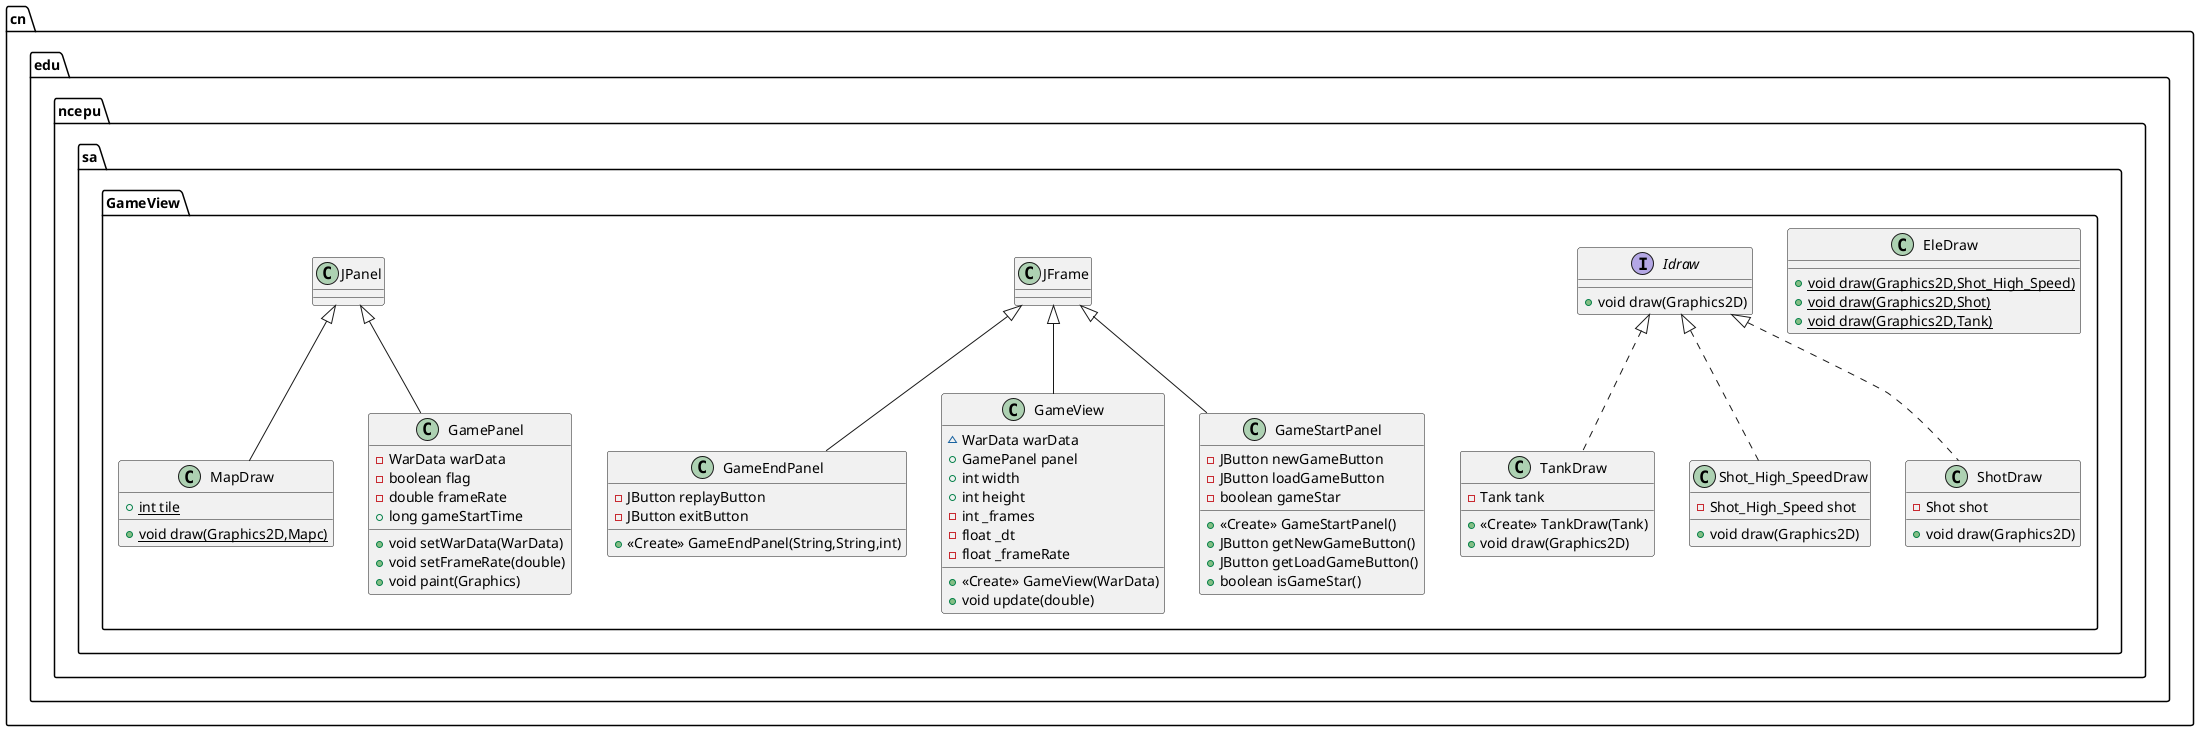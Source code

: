 @startuml
class cn.edu.ncepu.sa.GameView.TankDraw {
- Tank tank
+ <<Create>> TankDraw(Tank)
+ void draw(Graphics2D)
}


class cn.edu.ncepu.sa.GameView.GameEndPanel {
- JButton replayButton
- JButton exitButton
+ <<Create>> GameEndPanel(String,String,int)
}


class cn.edu.ncepu.sa.GameView.GameView {
~ WarData warData
+ GamePanel panel
+ int width
+ int height
- int _frames
- float _dt
- float _frameRate
+ <<Create>> GameView(WarData)
+ void update(double)
}


class cn.edu.ncepu.sa.GameView.Shot_High_SpeedDraw {
- Shot_High_Speed shot
+ void draw(Graphics2D)
}


class cn.edu.ncepu.sa.GameView.EleDraw {
+ {static} void draw(Graphics2D,Shot_High_Speed)
+ {static} void draw(Graphics2D,Shot)
+ {static} void draw(Graphics2D,Tank)
}

class cn.edu.ncepu.sa.GameView.MapDraw {
+ {static} int tile
+ {static} void draw(Graphics2D,Mapc)
}


class cn.edu.ncepu.sa.GameView.GamePanel {
- WarData warData
- boolean flag
- double frameRate
+ long gameStartTime
+ void setWarData(WarData)
+ void setFrameRate(double)
+ void paint(Graphics)
}


class cn.edu.ncepu.sa.GameView.GameStartPanel {
- JButton newGameButton
- JButton loadGameButton
- boolean gameStar
+ <<Create>> GameStartPanel()
+ JButton getNewGameButton()
+ JButton getLoadGameButton()
+ boolean isGameStar()
}


interface cn.edu.ncepu.sa.GameView.Idraw {
+ void draw(Graphics2D)
}

class cn.edu.ncepu.sa.GameView.ShotDraw {
- Shot shot
+ void draw(Graphics2D)
}




cn.edu.ncepu.sa.GameView.Idraw <|.. cn.edu.ncepu.sa.GameView.TankDraw
cn.edu.ncepu.sa.GameView.JFrame <|-- cn.edu.ncepu.sa.GameView.GameEndPanel
cn.edu.ncepu.sa.GameView.JFrame <|-- cn.edu.ncepu.sa.GameView.GameView
cn.edu.ncepu.sa.GameView.Idraw <|.. cn.edu.ncepu.sa.GameView.Shot_High_SpeedDraw
cn.edu.ncepu.sa.GameView.JPanel <|-- cn.edu.ncepu.sa.GameView.MapDraw
cn.edu.ncepu.sa.GameView.JPanel <|-- cn.edu.ncepu.sa.GameView.GamePanel
cn.edu.ncepu.sa.GameView.JFrame <|-- cn.edu.ncepu.sa.GameView.GameStartPanel
cn.edu.ncepu.sa.GameView.Idraw <|.. cn.edu.ncepu.sa.GameView.ShotDraw
@enduml